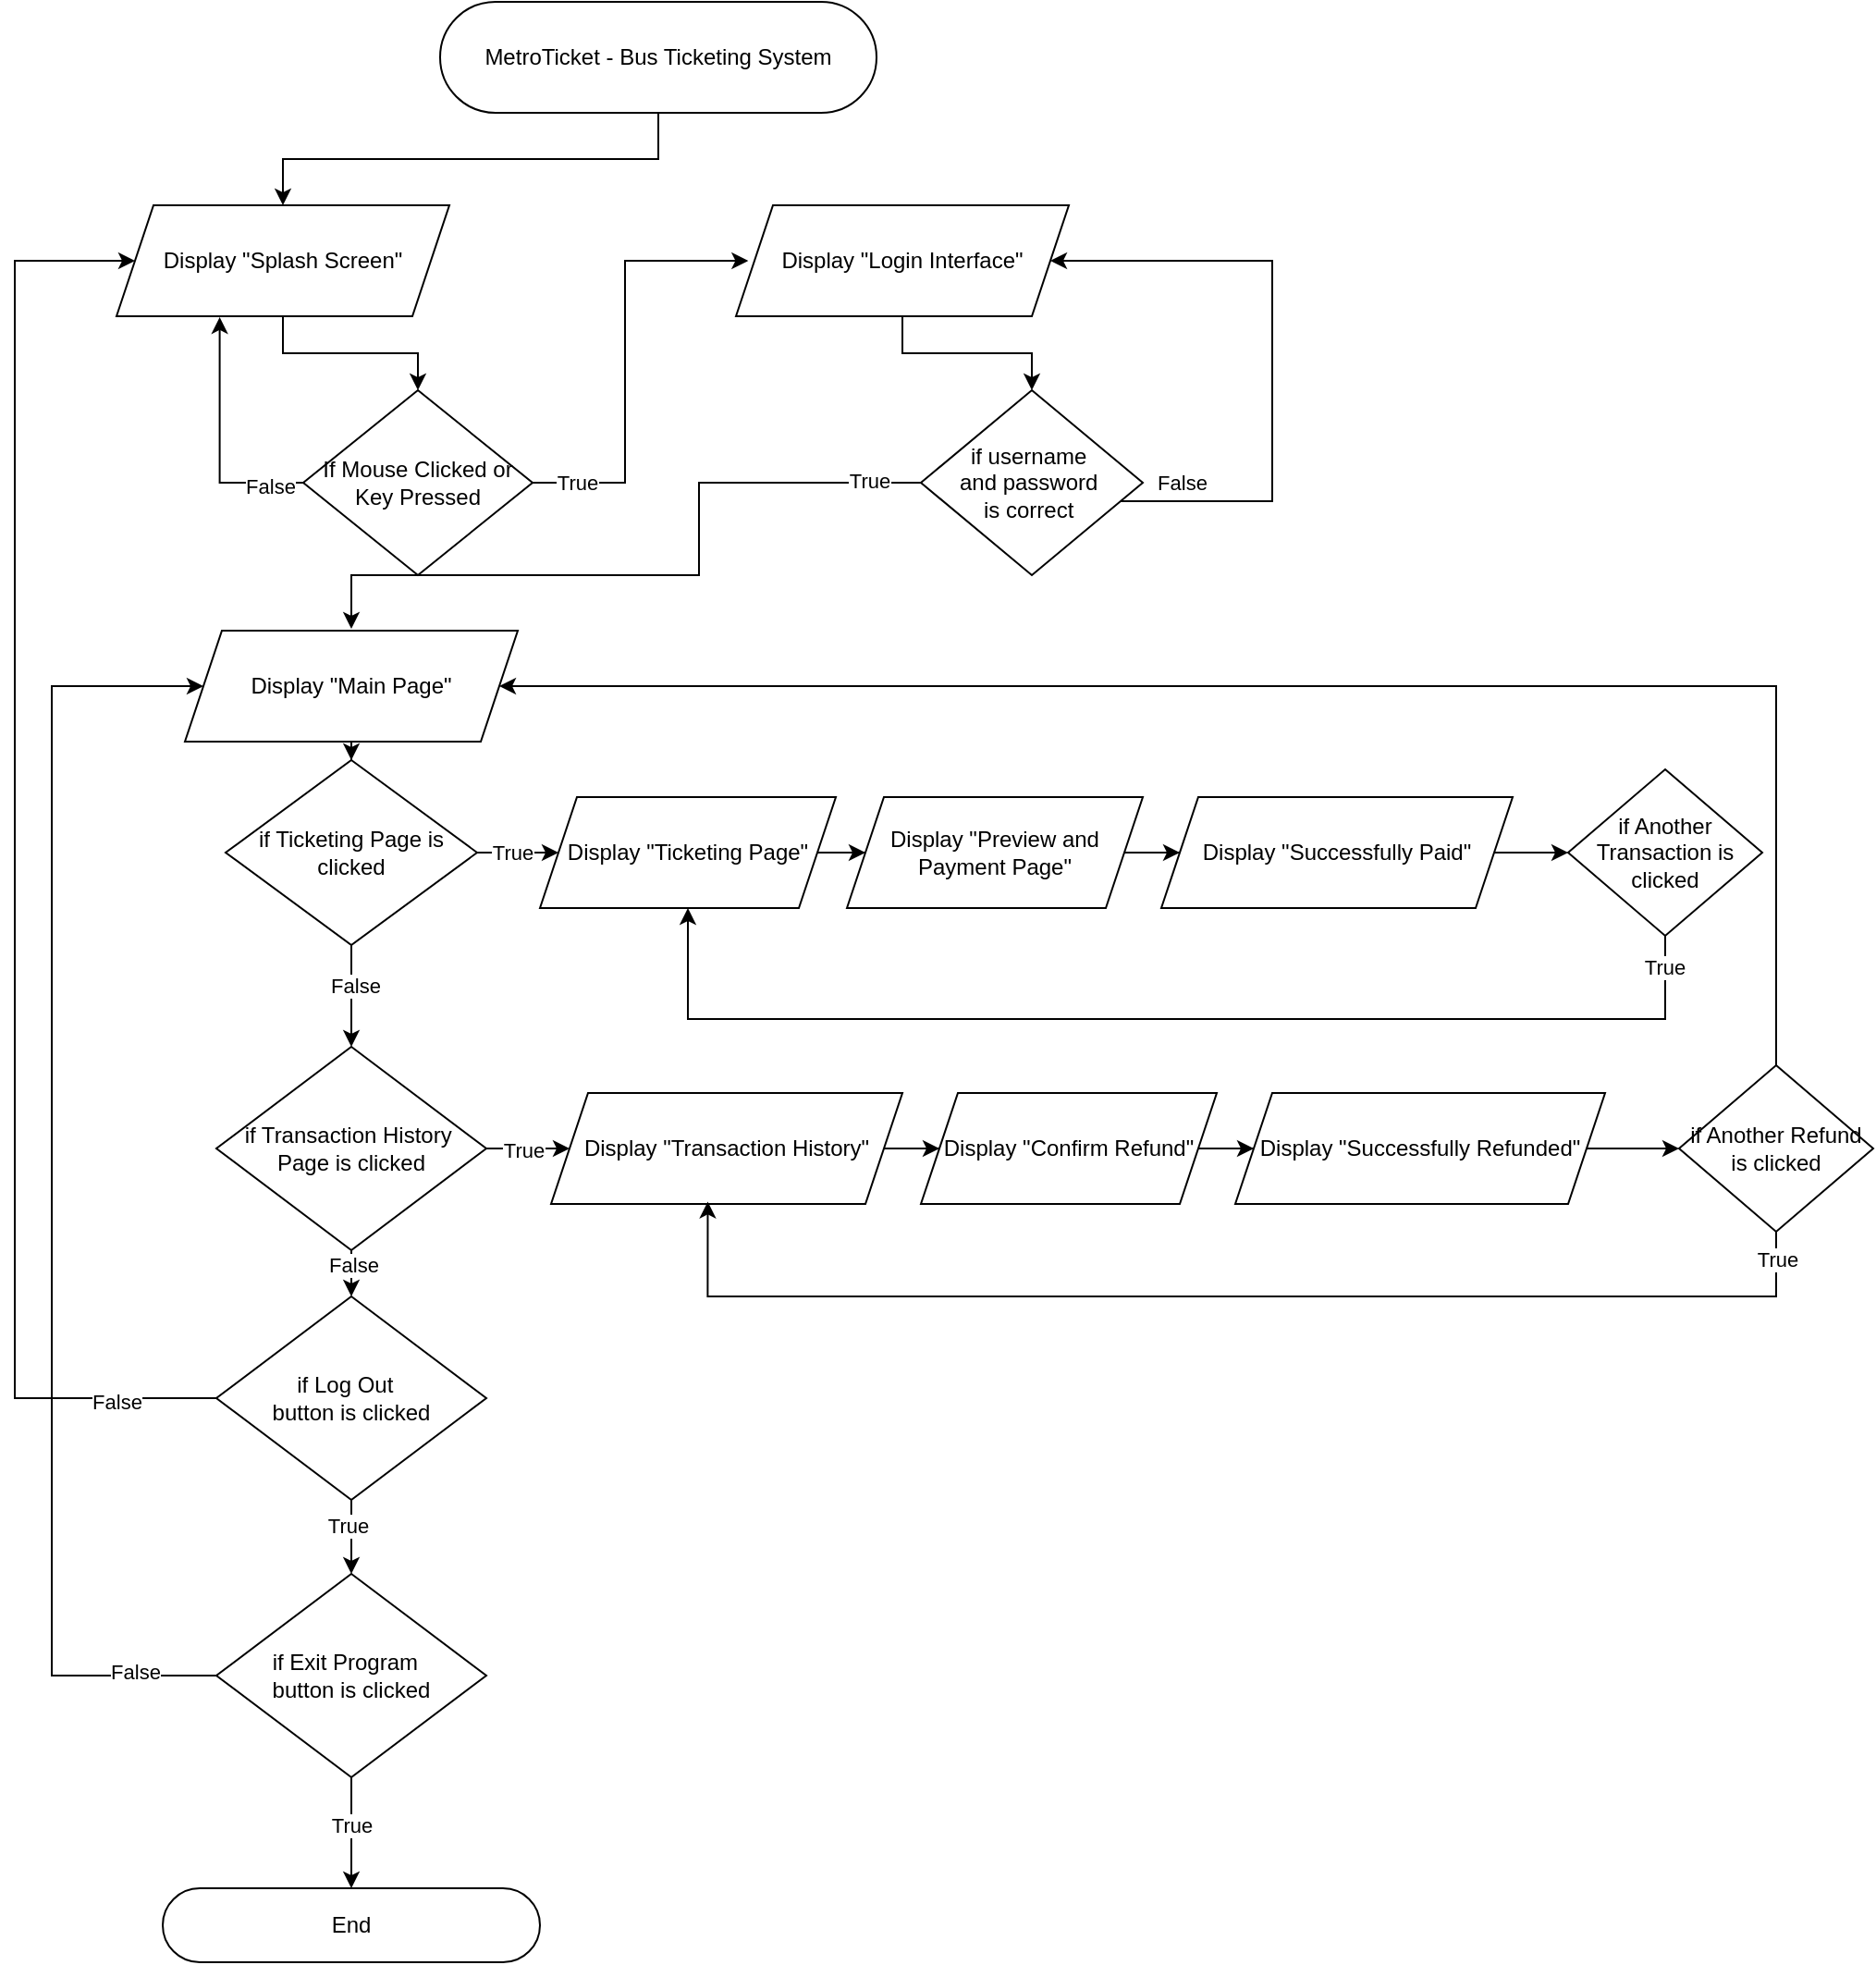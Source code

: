 <mxfile version="24.2.3" type="github">
  <diagram id="C5RBs43oDa-KdzZeNtuy" name="Page-1">
    <mxGraphModel dx="2790" dy="1243" grid="1" gridSize="10" guides="1" tooltips="1" connect="1" arrows="1" fold="1" page="1" pageScale="1" pageWidth="827" pageHeight="1169" math="0" shadow="0">
      <root>
        <mxCell id="WIyWlLk6GJQsqaUBKTNV-0" />
        <mxCell id="WIyWlLk6GJQsqaUBKTNV-1" parent="WIyWlLk6GJQsqaUBKTNV-0" />
        <mxCell id="UbxMJG0Ne-6nqF-24o97-23" style="edgeStyle=orthogonalEdgeStyle;rounded=0;orthogonalLoop=1;jettySize=auto;html=1;entryX=0.5;entryY=0;entryDx=0;entryDy=0;" edge="1" parent="WIyWlLk6GJQsqaUBKTNV-1" source="WIyWlLk6GJQsqaUBKTNV-3" target="UbxMJG0Ne-6nqF-24o97-22">
          <mxGeometry relative="1" as="geometry" />
        </mxCell>
        <mxCell id="WIyWlLk6GJQsqaUBKTNV-3" value="&lt;span class=&quot;OYPEnA text-decoration-none text-strikethrough-none&quot;&gt;MetroTicket -&amp;nbsp;&lt;/span&gt;Bus Ticketing System" style="rounded=1;whiteSpace=wrap;html=1;fontSize=12;glass=0;strokeWidth=1;shadow=0;arcSize=50;" parent="WIyWlLk6GJQsqaUBKTNV-1" vertex="1">
          <mxGeometry x="240" y="20" width="236" height="60" as="geometry" />
        </mxCell>
        <mxCell id="UbxMJG0Ne-6nqF-24o97-97" style="edgeStyle=orthogonalEdgeStyle;rounded=0;orthogonalLoop=1;jettySize=auto;html=1;entryX=0.5;entryY=0;entryDx=0;entryDy=0;" edge="1" parent="WIyWlLk6GJQsqaUBKTNV-1" source="WWSJBBc85hv_7WORX7Hr-0" target="UbxMJG0Ne-6nqF-24o97-1">
          <mxGeometry relative="1" as="geometry" />
        </mxCell>
        <mxCell id="WWSJBBc85hv_7WORX7Hr-0" value="Display &quot;Login Interface&quot;" style="shape=parallelogram;perimeter=parallelogramPerimeter;whiteSpace=wrap;html=1;fixedSize=1;" parent="WIyWlLk6GJQsqaUBKTNV-1" vertex="1">
          <mxGeometry x="400" y="130" width="180" height="60" as="geometry" />
        </mxCell>
        <mxCell id="WWSJBBc85hv_7WORX7Hr-4" value="End" style="rounded=1;whiteSpace=wrap;html=1;fontSize=12;glass=0;strokeWidth=1;shadow=0;arcSize=50;" parent="WIyWlLk6GJQsqaUBKTNV-1" vertex="1">
          <mxGeometry x="90" y="1040" width="204" height="40" as="geometry" />
        </mxCell>
        <mxCell id="UbxMJG0Ne-6nqF-24o97-50" value="" style="edgeStyle=orthogonalEdgeStyle;rounded=0;orthogonalLoop=1;jettySize=auto;html=1;" edge="1" parent="WIyWlLk6GJQsqaUBKTNV-1" source="UbxMJG0Ne-6nqF-24o97-0" target="UbxMJG0Ne-6nqF-24o97-49">
          <mxGeometry relative="1" as="geometry" />
        </mxCell>
        <mxCell id="UbxMJG0Ne-6nqF-24o97-0" value="Display &quot;Main Page&quot;" style="shape=parallelogram;perimeter=parallelogramPerimeter;whiteSpace=wrap;html=1;fixedSize=1;" vertex="1" parent="WIyWlLk6GJQsqaUBKTNV-1">
          <mxGeometry x="102" y="360" width="180" height="60" as="geometry" />
        </mxCell>
        <mxCell id="UbxMJG0Ne-6nqF-24o97-95" style="edgeStyle=orthogonalEdgeStyle;rounded=0;orthogonalLoop=1;jettySize=auto;html=1;entryX=1;entryY=0.5;entryDx=0;entryDy=0;" edge="1" parent="WIyWlLk6GJQsqaUBKTNV-1" source="UbxMJG0Ne-6nqF-24o97-1" target="WWSJBBc85hv_7WORX7Hr-0">
          <mxGeometry relative="1" as="geometry">
            <Array as="points">
              <mxPoint x="690" y="290" />
              <mxPoint x="690" y="160" />
            </Array>
          </mxGeometry>
        </mxCell>
        <mxCell id="UbxMJG0Ne-6nqF-24o97-96" value="False" style="edgeLabel;html=1;align=center;verticalAlign=middle;resizable=0;points=[];" vertex="1" connectable="0" parent="UbxMJG0Ne-6nqF-24o97-95">
          <mxGeometry x="-0.798" y="2" relative="1" as="geometry">
            <mxPoint x="-1" y="-8" as="offset" />
          </mxGeometry>
        </mxCell>
        <mxCell id="UbxMJG0Ne-6nqF-24o97-98" style="edgeStyle=orthogonalEdgeStyle;rounded=0;orthogonalLoop=1;jettySize=auto;html=1;" edge="1" parent="WIyWlLk6GJQsqaUBKTNV-1">
          <mxGeometry relative="1" as="geometry">
            <mxPoint x="512.0" y="280" as="sourcePoint" />
            <mxPoint x="192" y="359" as="targetPoint" />
            <Array as="points">
              <mxPoint x="380" y="280" />
              <mxPoint x="380" y="330" />
              <mxPoint x="192" y="330" />
            </Array>
          </mxGeometry>
        </mxCell>
        <mxCell id="UbxMJG0Ne-6nqF-24o97-99" value="True" style="edgeLabel;html=1;align=center;verticalAlign=middle;resizable=0;points=[];" vertex="1" connectable="0" parent="UbxMJG0Ne-6nqF-24o97-98">
          <mxGeometry x="-0.796" y="-1" relative="1" as="geometry">
            <mxPoint as="offset" />
          </mxGeometry>
        </mxCell>
        <mxCell id="UbxMJG0Ne-6nqF-24o97-1" value="if username&amp;nbsp;&lt;div&gt;and password&amp;nbsp;&lt;/div&gt;&lt;div&gt;is correct&amp;nbsp;&lt;/div&gt;" style="rhombus;whiteSpace=wrap;html=1;" vertex="1" parent="WIyWlLk6GJQsqaUBKTNV-1">
          <mxGeometry x="500" y="230" width="120" height="100" as="geometry" />
        </mxCell>
        <mxCell id="UbxMJG0Ne-6nqF-24o97-15" style="edgeStyle=orthogonalEdgeStyle;rounded=0;orthogonalLoop=1;jettySize=auto;html=1;" edge="1" parent="WIyWlLk6GJQsqaUBKTNV-1" source="UbxMJG0Ne-6nqF-24o97-13" target="UbxMJG0Ne-6nqF-24o97-14">
          <mxGeometry relative="1" as="geometry" />
        </mxCell>
        <mxCell id="UbxMJG0Ne-6nqF-24o97-13" value="Display &quot;Ticketing Page&quot;" style="shape=parallelogram;perimeter=parallelogramPerimeter;whiteSpace=wrap;html=1;fixedSize=1;" vertex="1" parent="WIyWlLk6GJQsqaUBKTNV-1">
          <mxGeometry x="294" y="450" width="160" height="60" as="geometry" />
        </mxCell>
        <mxCell id="UbxMJG0Ne-6nqF-24o97-19" style="edgeStyle=orthogonalEdgeStyle;rounded=0;orthogonalLoop=1;jettySize=auto;html=1;entryX=0;entryY=0.5;entryDx=0;entryDy=0;" edge="1" parent="WIyWlLk6GJQsqaUBKTNV-1" source="UbxMJG0Ne-6nqF-24o97-14" target="UbxMJG0Ne-6nqF-24o97-18">
          <mxGeometry relative="1" as="geometry" />
        </mxCell>
        <mxCell id="UbxMJG0Ne-6nqF-24o97-14" value="Display &quot;Preview and Payment Page&quot;" style="shape=parallelogram;perimeter=parallelogramPerimeter;whiteSpace=wrap;html=1;fixedSize=1;" vertex="1" parent="WIyWlLk6GJQsqaUBKTNV-1">
          <mxGeometry x="460" y="450" width="160" height="60" as="geometry" />
        </mxCell>
        <mxCell id="UbxMJG0Ne-6nqF-24o97-100" style="edgeStyle=orthogonalEdgeStyle;rounded=0;orthogonalLoop=1;jettySize=auto;html=1;entryX=0;entryY=0.5;entryDx=0;entryDy=0;" edge="1" parent="WIyWlLk6GJQsqaUBKTNV-1" source="UbxMJG0Ne-6nqF-24o97-18" target="UbxMJG0Ne-6nqF-24o97-67">
          <mxGeometry relative="1" as="geometry" />
        </mxCell>
        <mxCell id="UbxMJG0Ne-6nqF-24o97-18" value="Display &quot;Successfully Paid&quot;" style="shape=parallelogram;perimeter=parallelogramPerimeter;whiteSpace=wrap;html=1;fixedSize=1;" vertex="1" parent="WIyWlLk6GJQsqaUBKTNV-1">
          <mxGeometry x="630" y="450" width="190" height="60" as="geometry" />
        </mxCell>
        <mxCell id="UbxMJG0Ne-6nqF-24o97-42" value="" style="edgeStyle=orthogonalEdgeStyle;rounded=0;orthogonalLoop=1;jettySize=auto;html=1;" edge="1" parent="WIyWlLk6GJQsqaUBKTNV-1" source="UbxMJG0Ne-6nqF-24o97-22" target="UbxMJG0Ne-6nqF-24o97-41">
          <mxGeometry relative="1" as="geometry" />
        </mxCell>
        <mxCell id="UbxMJG0Ne-6nqF-24o97-22" value="Display &quot;Splash Screen&quot;" style="shape=parallelogram;perimeter=parallelogramPerimeter;whiteSpace=wrap;html=1;fixedSize=1;" vertex="1" parent="WIyWlLk6GJQsqaUBKTNV-1">
          <mxGeometry x="65" y="130" width="180" height="60" as="geometry" />
        </mxCell>
        <mxCell id="UbxMJG0Ne-6nqF-24o97-93" style="edgeStyle=orthogonalEdgeStyle;rounded=0;orthogonalLoop=1;jettySize=auto;html=1;" edge="1" parent="WIyWlLk6GJQsqaUBKTNV-1">
          <mxGeometry relative="1" as="geometry">
            <mxPoint x="290" y="280" as="sourcePoint" />
            <mxPoint x="406.667" y="160" as="targetPoint" />
            <Array as="points">
              <mxPoint x="340" y="280" />
              <mxPoint x="340" y="160" />
            </Array>
          </mxGeometry>
        </mxCell>
        <mxCell id="UbxMJG0Ne-6nqF-24o97-94" value="True" style="edgeLabel;html=1;align=center;verticalAlign=middle;resizable=0;points=[];" vertex="1" connectable="0" parent="UbxMJG0Ne-6nqF-24o97-93">
          <mxGeometry x="-0.803" relative="1" as="geometry">
            <mxPoint as="offset" />
          </mxGeometry>
        </mxCell>
        <mxCell id="UbxMJG0Ne-6nqF-24o97-41" value="If Mouse Clicked or Key Pressed" style="rhombus;whiteSpace=wrap;html=1;" vertex="1" parent="WIyWlLk6GJQsqaUBKTNV-1">
          <mxGeometry x="166" y="230" width="124" height="100" as="geometry" />
        </mxCell>
        <mxCell id="UbxMJG0Ne-6nqF-24o97-52" style="edgeStyle=orthogonalEdgeStyle;rounded=0;orthogonalLoop=1;jettySize=auto;html=1;entryX=0.5;entryY=0;entryDx=0;entryDy=0;" edge="1" parent="WIyWlLk6GJQsqaUBKTNV-1" source="UbxMJG0Ne-6nqF-24o97-49" target="UbxMJG0Ne-6nqF-24o97-51">
          <mxGeometry relative="1" as="geometry" />
        </mxCell>
        <mxCell id="UbxMJG0Ne-6nqF-24o97-106" value="False" style="edgeLabel;html=1;align=center;verticalAlign=middle;resizable=0;points=[];" vertex="1" connectable="0" parent="UbxMJG0Ne-6nqF-24o97-52">
          <mxGeometry x="-0.212" y="2" relative="1" as="geometry">
            <mxPoint as="offset" />
          </mxGeometry>
        </mxCell>
        <mxCell id="UbxMJG0Ne-6nqF-24o97-63" style="edgeStyle=orthogonalEdgeStyle;rounded=0;orthogonalLoop=1;jettySize=auto;html=1;entryX=0;entryY=0.5;entryDx=0;entryDy=0;" edge="1" parent="WIyWlLk6GJQsqaUBKTNV-1" source="UbxMJG0Ne-6nqF-24o97-49" target="UbxMJG0Ne-6nqF-24o97-13">
          <mxGeometry relative="1" as="geometry" />
        </mxCell>
        <mxCell id="UbxMJG0Ne-6nqF-24o97-64" value="True" style="edgeLabel;html=1;align=center;verticalAlign=middle;resizable=0;points=[];" vertex="1" connectable="0" parent="UbxMJG0Ne-6nqF-24o97-63">
          <mxGeometry x="-0.253" relative="1" as="geometry">
            <mxPoint as="offset" />
          </mxGeometry>
        </mxCell>
        <mxCell id="UbxMJG0Ne-6nqF-24o97-49" value="if Ticketing Page is clicked" style="rhombus;whiteSpace=wrap;html=1;" vertex="1" parent="WIyWlLk6GJQsqaUBKTNV-1">
          <mxGeometry x="124" y="430" width="136" height="100" as="geometry" />
        </mxCell>
        <mxCell id="UbxMJG0Ne-6nqF-24o97-54" style="edgeStyle=orthogonalEdgeStyle;rounded=0;orthogonalLoop=1;jettySize=auto;html=1;" edge="1" parent="WIyWlLk6GJQsqaUBKTNV-1" source="UbxMJG0Ne-6nqF-24o97-51" target="UbxMJG0Ne-6nqF-24o97-53">
          <mxGeometry relative="1" as="geometry" />
        </mxCell>
        <mxCell id="UbxMJG0Ne-6nqF-24o97-107" value="False" style="edgeLabel;html=1;align=center;verticalAlign=middle;resizable=0;points=[];" vertex="1" connectable="0" parent="UbxMJG0Ne-6nqF-24o97-54">
          <mxGeometry x="0.358" y="1" relative="1" as="geometry">
            <mxPoint as="offset" />
          </mxGeometry>
        </mxCell>
        <mxCell id="UbxMJG0Ne-6nqF-24o97-74" style="edgeStyle=orthogonalEdgeStyle;rounded=0;orthogonalLoop=1;jettySize=auto;html=1;entryX=0;entryY=0.5;entryDx=0;entryDy=0;" edge="1" parent="WIyWlLk6GJQsqaUBKTNV-1" source="UbxMJG0Ne-6nqF-24o97-51" target="UbxMJG0Ne-6nqF-24o97-73">
          <mxGeometry relative="1" as="geometry" />
        </mxCell>
        <mxCell id="UbxMJG0Ne-6nqF-24o97-77" value="True" style="edgeLabel;html=1;align=center;verticalAlign=middle;resizable=0;points=[];" vertex="1" connectable="0" parent="UbxMJG0Ne-6nqF-24o97-74">
          <mxGeometry x="-0.291" y="-1" relative="1" as="geometry">
            <mxPoint as="offset" />
          </mxGeometry>
        </mxCell>
        <mxCell id="UbxMJG0Ne-6nqF-24o97-51" value="if Transaction History&amp;nbsp;&lt;div&gt;Page is clicked&lt;/div&gt;" style="rhombus;whiteSpace=wrap;html=1;" vertex="1" parent="WIyWlLk6GJQsqaUBKTNV-1">
          <mxGeometry x="119" y="585" width="146" height="110" as="geometry" />
        </mxCell>
        <mxCell id="UbxMJG0Ne-6nqF-24o97-58" style="edgeStyle=orthogonalEdgeStyle;rounded=0;orthogonalLoop=1;jettySize=auto;html=1;entryX=0.5;entryY=0;entryDx=0;entryDy=0;" edge="1" parent="WIyWlLk6GJQsqaUBKTNV-1" source="UbxMJG0Ne-6nqF-24o97-53" target="UbxMJG0Ne-6nqF-24o97-57">
          <mxGeometry relative="1" as="geometry" />
        </mxCell>
        <mxCell id="UbxMJG0Ne-6nqF-24o97-105" value="True" style="edgeLabel;html=1;align=center;verticalAlign=middle;resizable=0;points=[];" vertex="1" connectable="0" parent="UbxMJG0Ne-6nqF-24o97-58">
          <mxGeometry x="-0.303" y="-2" relative="1" as="geometry">
            <mxPoint as="offset" />
          </mxGeometry>
        </mxCell>
        <mxCell id="UbxMJG0Ne-6nqF-24o97-103" style="edgeStyle=orthogonalEdgeStyle;rounded=0;orthogonalLoop=1;jettySize=auto;html=1;entryX=0;entryY=0.5;entryDx=0;entryDy=0;" edge="1" parent="WIyWlLk6GJQsqaUBKTNV-1" source="UbxMJG0Ne-6nqF-24o97-53" target="UbxMJG0Ne-6nqF-24o97-22">
          <mxGeometry relative="1" as="geometry">
            <Array as="points">
              <mxPoint x="10" y="775" />
              <mxPoint x="10" y="160" />
            </Array>
          </mxGeometry>
        </mxCell>
        <mxCell id="UbxMJG0Ne-6nqF-24o97-104" value="False" style="edgeLabel;html=1;align=center;verticalAlign=middle;resizable=0;points=[];" vertex="1" connectable="0" parent="UbxMJG0Ne-6nqF-24o97-103">
          <mxGeometry x="-0.863" y="2" relative="1" as="geometry">
            <mxPoint as="offset" />
          </mxGeometry>
        </mxCell>
        <mxCell id="UbxMJG0Ne-6nqF-24o97-53" value="if Log Out&amp;nbsp;&amp;nbsp;&lt;div&gt;button is clicked&lt;/div&gt;" style="rhombus;whiteSpace=wrap;html=1;" vertex="1" parent="WIyWlLk6GJQsqaUBKTNV-1">
          <mxGeometry x="119" y="720" width="146" height="110" as="geometry" />
        </mxCell>
        <mxCell id="UbxMJG0Ne-6nqF-24o97-59" style="edgeStyle=orthogonalEdgeStyle;rounded=0;orthogonalLoop=1;jettySize=auto;html=1;entryX=0.5;entryY=0;entryDx=0;entryDy=0;" edge="1" parent="WIyWlLk6GJQsqaUBKTNV-1" source="UbxMJG0Ne-6nqF-24o97-57" target="WWSJBBc85hv_7WORX7Hr-4">
          <mxGeometry relative="1" as="geometry" />
        </mxCell>
        <mxCell id="UbxMJG0Ne-6nqF-24o97-60" value="True" style="edgeLabel;html=1;align=center;verticalAlign=middle;resizable=0;points=[];" vertex="1" connectable="0" parent="UbxMJG0Ne-6nqF-24o97-59">
          <mxGeometry x="-0.146" relative="1" as="geometry">
            <mxPoint as="offset" />
          </mxGeometry>
        </mxCell>
        <mxCell id="UbxMJG0Ne-6nqF-24o97-108" style="edgeStyle=orthogonalEdgeStyle;rounded=0;orthogonalLoop=1;jettySize=auto;html=1;entryX=0;entryY=0.5;entryDx=0;entryDy=0;" edge="1" parent="WIyWlLk6GJQsqaUBKTNV-1" source="UbxMJG0Ne-6nqF-24o97-57" target="UbxMJG0Ne-6nqF-24o97-0">
          <mxGeometry relative="1" as="geometry">
            <Array as="points">
              <mxPoint x="30" y="925" />
              <mxPoint x="30" y="390" />
            </Array>
          </mxGeometry>
        </mxCell>
        <mxCell id="UbxMJG0Ne-6nqF-24o97-109" value="False" style="edgeLabel;html=1;align=center;verticalAlign=middle;resizable=0;points=[];" vertex="1" connectable="0" parent="UbxMJG0Ne-6nqF-24o97-108">
          <mxGeometry x="-0.875" y="-2" relative="1" as="geometry">
            <mxPoint as="offset" />
          </mxGeometry>
        </mxCell>
        <mxCell id="UbxMJG0Ne-6nqF-24o97-57" value="if Exit Program&amp;nbsp;&amp;nbsp;&lt;div&gt;button is clicked&lt;/div&gt;" style="rhombus;whiteSpace=wrap;html=1;" vertex="1" parent="WIyWlLk6GJQsqaUBKTNV-1">
          <mxGeometry x="119" y="870" width="146" height="110" as="geometry" />
        </mxCell>
        <mxCell id="UbxMJG0Ne-6nqF-24o97-71" style="edgeStyle=orthogonalEdgeStyle;rounded=0;orthogonalLoop=1;jettySize=auto;html=1;entryX=0.5;entryY=1;entryDx=0;entryDy=0;exitX=0.5;exitY=1;exitDx=0;exitDy=0;" edge="1" parent="WIyWlLk6GJQsqaUBKTNV-1" source="UbxMJG0Ne-6nqF-24o97-67" target="UbxMJG0Ne-6nqF-24o97-13">
          <mxGeometry relative="1" as="geometry">
            <Array as="points">
              <mxPoint x="902" y="570" />
              <mxPoint x="374" y="570" />
            </Array>
          </mxGeometry>
        </mxCell>
        <mxCell id="UbxMJG0Ne-6nqF-24o97-72" value="True" style="edgeLabel;html=1;align=center;verticalAlign=middle;resizable=0;points=[];" vertex="1" connectable="0" parent="UbxMJG0Ne-6nqF-24o97-71">
          <mxGeometry x="-0.948" y="-1" relative="1" as="geometry">
            <mxPoint as="offset" />
          </mxGeometry>
        </mxCell>
        <mxCell id="UbxMJG0Ne-6nqF-24o97-67" value="if Another Transaction is clicked" style="rhombus;whiteSpace=wrap;html=1;" vertex="1" parent="WIyWlLk6GJQsqaUBKTNV-1">
          <mxGeometry x="850" y="435" width="105" height="90" as="geometry" />
        </mxCell>
        <mxCell id="UbxMJG0Ne-6nqF-24o97-76" style="edgeStyle=orthogonalEdgeStyle;rounded=0;orthogonalLoop=1;jettySize=auto;html=1;" edge="1" parent="WIyWlLk6GJQsqaUBKTNV-1" source="UbxMJG0Ne-6nqF-24o97-73" target="UbxMJG0Ne-6nqF-24o97-75">
          <mxGeometry relative="1" as="geometry" />
        </mxCell>
        <mxCell id="UbxMJG0Ne-6nqF-24o97-73" value="Display &quot;Transaction History&quot;" style="shape=parallelogram;perimeter=parallelogramPerimeter;whiteSpace=wrap;html=1;fixedSize=1;" vertex="1" parent="WIyWlLk6GJQsqaUBKTNV-1">
          <mxGeometry x="300" y="610" width="190" height="60" as="geometry" />
        </mxCell>
        <mxCell id="UbxMJG0Ne-6nqF-24o97-79" style="edgeStyle=orthogonalEdgeStyle;rounded=0;orthogonalLoop=1;jettySize=auto;html=1;" edge="1" parent="WIyWlLk6GJQsqaUBKTNV-1" source="UbxMJG0Ne-6nqF-24o97-75" target="UbxMJG0Ne-6nqF-24o97-78">
          <mxGeometry relative="1" as="geometry" />
        </mxCell>
        <mxCell id="UbxMJG0Ne-6nqF-24o97-75" value="Display &quot;Confirm Refund&quot;" style="shape=parallelogram;perimeter=parallelogramPerimeter;whiteSpace=wrap;html=1;fixedSize=1;" vertex="1" parent="WIyWlLk6GJQsqaUBKTNV-1">
          <mxGeometry x="500" y="610" width="160" height="60" as="geometry" />
        </mxCell>
        <mxCell id="UbxMJG0Ne-6nqF-24o97-81" style="edgeStyle=orthogonalEdgeStyle;rounded=0;orthogonalLoop=1;jettySize=auto;html=1;entryX=0;entryY=0.5;entryDx=0;entryDy=0;" edge="1" parent="WIyWlLk6GJQsqaUBKTNV-1" source="UbxMJG0Ne-6nqF-24o97-78" target="UbxMJG0Ne-6nqF-24o97-80">
          <mxGeometry relative="1" as="geometry" />
        </mxCell>
        <mxCell id="UbxMJG0Ne-6nqF-24o97-78" value="Display &quot;Successfully Refunded&quot;" style="shape=parallelogram;perimeter=parallelogramPerimeter;whiteSpace=wrap;html=1;fixedSize=1;" vertex="1" parent="WIyWlLk6GJQsqaUBKTNV-1">
          <mxGeometry x="670" y="610" width="200" height="60" as="geometry" />
        </mxCell>
        <mxCell id="UbxMJG0Ne-6nqF-24o97-90" style="edgeStyle=orthogonalEdgeStyle;rounded=0;orthogonalLoop=1;jettySize=auto;html=1;entryX=1;entryY=0.5;entryDx=0;entryDy=0;" edge="1" parent="WIyWlLk6GJQsqaUBKTNV-1" source="UbxMJG0Ne-6nqF-24o97-80" target="UbxMJG0Ne-6nqF-24o97-0">
          <mxGeometry relative="1" as="geometry">
            <Array as="points">
              <mxPoint x="962" y="390" />
            </Array>
          </mxGeometry>
        </mxCell>
        <mxCell id="UbxMJG0Ne-6nqF-24o97-80" value="if Another Refund is clicked" style="rhombus;whiteSpace=wrap;html=1;" vertex="1" parent="WIyWlLk6GJQsqaUBKTNV-1">
          <mxGeometry x="910" y="595" width="105" height="90" as="geometry" />
        </mxCell>
        <mxCell id="UbxMJG0Ne-6nqF-24o97-82" style="edgeStyle=orthogonalEdgeStyle;rounded=0;orthogonalLoop=1;jettySize=auto;html=1;entryX=0.446;entryY=0.979;entryDx=0;entryDy=0;entryPerimeter=0;exitX=0.5;exitY=1;exitDx=0;exitDy=0;" edge="1" parent="WIyWlLk6GJQsqaUBKTNV-1" source="UbxMJG0Ne-6nqF-24o97-80" target="UbxMJG0Ne-6nqF-24o97-73">
          <mxGeometry relative="1" as="geometry">
            <mxPoint x="993" y="749" as="sourcePoint" />
            <Array as="points">
              <mxPoint x="962" y="720" />
              <mxPoint x="385" y="720" />
            </Array>
          </mxGeometry>
        </mxCell>
        <mxCell id="UbxMJG0Ne-6nqF-24o97-83" value="True" style="edgeLabel;html=1;align=center;verticalAlign=middle;resizable=0;points=[];" vertex="1" connectable="0" parent="UbxMJG0Ne-6nqF-24o97-82">
          <mxGeometry x="-0.956" relative="1" as="geometry">
            <mxPoint as="offset" />
          </mxGeometry>
        </mxCell>
        <mxCell id="UbxMJG0Ne-6nqF-24o97-91" style="edgeStyle=orthogonalEdgeStyle;rounded=0;orthogonalLoop=1;jettySize=auto;html=1;entryX=0.31;entryY=1.008;entryDx=0;entryDy=0;entryPerimeter=0;" edge="1" parent="WIyWlLk6GJQsqaUBKTNV-1" source="UbxMJG0Ne-6nqF-24o97-41" target="UbxMJG0Ne-6nqF-24o97-22">
          <mxGeometry relative="1" as="geometry">
            <Array as="points">
              <mxPoint x="121" y="280" />
            </Array>
          </mxGeometry>
        </mxCell>
        <mxCell id="UbxMJG0Ne-6nqF-24o97-92" value="False" style="edgeLabel;html=1;align=center;verticalAlign=middle;resizable=0;points=[];" vertex="1" connectable="0" parent="UbxMJG0Ne-6nqF-24o97-91">
          <mxGeometry x="-0.722" y="2" relative="1" as="geometry">
            <mxPoint as="offset" />
          </mxGeometry>
        </mxCell>
      </root>
    </mxGraphModel>
  </diagram>
</mxfile>
